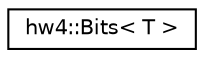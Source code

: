 digraph "Graphical Class Hierarchy"
{
 // INTERACTIVE_SVG=YES
  edge [fontname="Helvetica",fontsize="10",labelfontname="Helvetica",labelfontsize="10"];
  node [fontname="Helvetica",fontsize="10",shape=record];
  rankdir="LR";
  Node0 [label="hw4::Bits\< T \>",height=0.2,width=0.4,color="black", fillcolor="white", style="filled",URL="$unionhw4_1_1_bits.html"];
}
